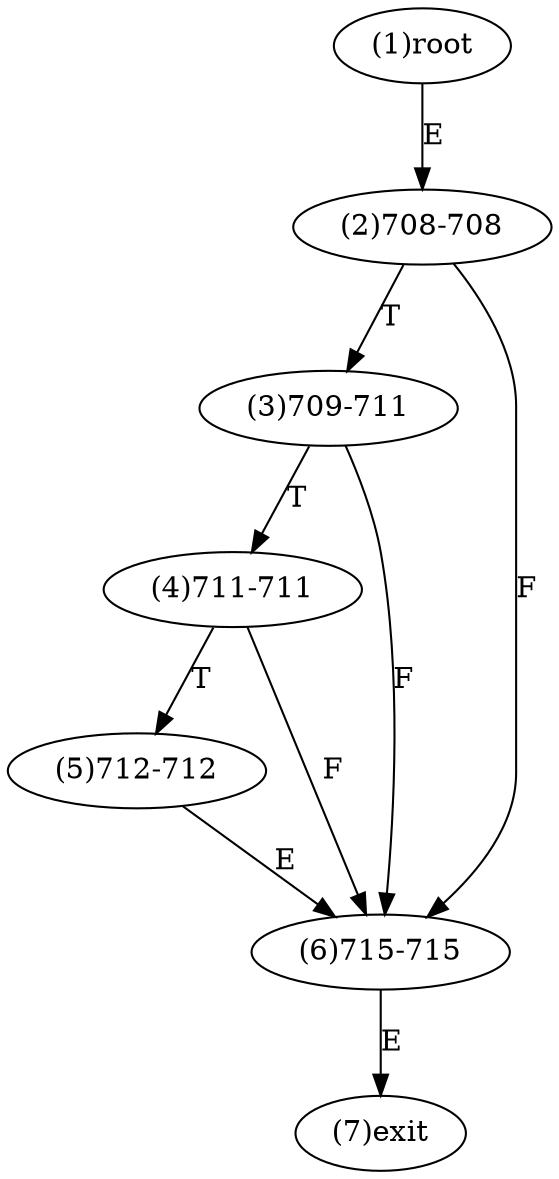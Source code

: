digraph "" { 
1[ label="(1)root"];
2[ label="(2)708-708"];
3[ label="(3)709-711"];
4[ label="(4)711-711"];
5[ label="(5)712-712"];
6[ label="(6)715-715"];
7[ label="(7)exit"];
1->2[ label="E"];
2->6[ label="F"];
2->3[ label="T"];
3->6[ label="F"];
3->4[ label="T"];
4->6[ label="F"];
4->5[ label="T"];
5->6[ label="E"];
6->7[ label="E"];
}